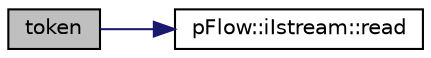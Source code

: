 digraph "token"
{
 // LATEX_PDF_SIZE
  edge [fontname="Helvetica",fontsize="10",labelfontname="Helvetica",labelfontsize="10"];
  node [fontname="Helvetica",fontsize="10",shape=record];
  rankdir="LR";
  Node1 [label="token",height=0.2,width=0.4,color="black", fillcolor="grey75", style="filled", fontcolor="black",tooltip="Construct from iIstream."];
  Node1 -> Node2 [color="midnightblue",fontsize="10",style="solid",fontname="Helvetica"];
  Node2 [label="pFlow::iIstream::read",height=0.2,width=0.4,color="black", fillcolor="white", style="filled",URL="$classpFlow_1_1iIstream.html#ac35c0ab7b3a6a0cdcf8c2bd2bf24de11",tooltip="Return next token from stream."];
}

